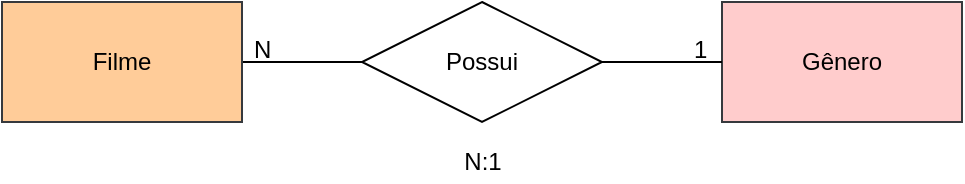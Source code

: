 <mxfile version="14.9.4" pages="2"><diagram id="o6vQ0ILt07mg32uS_OXB" name="Conceitual"><mxGraphModel dx="827" dy="452" grid="1" gridSize="10" guides="1" tooltips="1" connect="1" arrows="1" fold="1" page="1" pageScale="1" pageWidth="827" pageHeight="1169" math="0" shadow="0"><root><mxCell id="0"/><mxCell id="1" parent="0"/><mxCell id="ykVtyC__2ssLN5qfx4V--4" style="edgeStyle=orthogonalEdgeStyle;rounded=0;orthogonalLoop=1;jettySize=auto;html=1;entryX=0;entryY=0.5;entryDx=0;entryDy=0;endArrow=none;endFill=0;" edge="1" parent="1" source="ykVtyC__2ssLN5qfx4V--1" target="ykVtyC__2ssLN5qfx4V--3"><mxGeometry relative="1" as="geometry"/></mxCell><mxCell id="ykVtyC__2ssLN5qfx4V--1" value="Filme" style="rounded=0;whiteSpace=wrap;html=1;fillColor=#ffcc99;strokeColor=#36393d;" vertex="1" parent="1"><mxGeometry x="130" y="150" width="120" height="60" as="geometry"/></mxCell><mxCell id="ykVtyC__2ssLN5qfx4V--2" value="Gênero" style="rounded=0;whiteSpace=wrap;html=1;fillColor=#ffcccc;strokeColor=#36393d;" vertex="1" parent="1"><mxGeometry x="490" y="150" width="120" height="60" as="geometry"/></mxCell><mxCell id="ykVtyC__2ssLN5qfx4V--5" style="edgeStyle=orthogonalEdgeStyle;rounded=0;orthogonalLoop=1;jettySize=auto;html=1;entryX=0;entryY=0.5;entryDx=0;entryDy=0;endArrow=none;endFill=0;" edge="1" parent="1" source="ykVtyC__2ssLN5qfx4V--3" target="ykVtyC__2ssLN5qfx4V--2"><mxGeometry relative="1" as="geometry"/></mxCell><mxCell id="ykVtyC__2ssLN5qfx4V--3" value="Possui" style="shape=rhombus;perimeter=rhombusPerimeter;whiteSpace=wrap;html=1;align=center;" vertex="1" parent="1"><mxGeometry x="310" y="150" width="120" height="60" as="geometry"/></mxCell><mxCell id="ykVtyC__2ssLN5qfx4V--6" value="N" style="text;strokeColor=none;fillColor=none;spacingLeft=4;spacingRight=4;overflow=hidden;rotatable=0;points=[[0,0.5],[1,0.5]];portConstraint=eastwest;fontSize=12;" vertex="1" parent="1"><mxGeometry x="250" y="160" width="20" height="20" as="geometry"/></mxCell><mxCell id="ykVtyC__2ssLN5qfx4V--8" value="1" style="text;strokeColor=none;fillColor=none;spacingLeft=4;spacingRight=4;overflow=hidden;rotatable=0;points=[[0,0.5],[1,0.5]];portConstraint=eastwest;fontSize=12;" vertex="1" parent="1"><mxGeometry x="470" y="160" width="20" height="20" as="geometry"/></mxCell><mxCell id="ykVtyC__2ssLN5qfx4V--10" value="N:1" style="text;html=1;align=center;verticalAlign=middle;resizable=0;points=[];autosize=1;strokeColor=none;" vertex="1" parent="1"><mxGeometry x="355" y="220" width="30" height="20" as="geometry"/></mxCell></root></mxGraphModel></diagram><diagram id="gH3g-lJtRlahXN4Zl1Qa" name="Lógico"><mxGraphModel dx="827" dy="452" grid="1" gridSize="10" guides="1" tooltips="1" connect="1" arrows="1" fold="1" page="1" pageScale="1" pageWidth="827" pageHeight="1169" math="0" shadow="0"><root><mxCell id="xsGgRTJRLxqMsutir5Lm-0"/><mxCell id="xsGgRTJRLxqMsutir5Lm-1" parent="xsGgRTJRLxqMsutir5Lm-0"/><mxCell id="dlSgDQkQFFuxg4W9e2DB-13" value="Gênero" style="shape=table;startSize=30;container=1;collapsible=1;childLayout=tableLayout;fixedRows=1;rowLines=0;fontStyle=1;align=center;resizeLast=1;fillColor=#ffcccc;strokeColor=#36393d;" vertex="1" parent="xsGgRTJRLxqMsutir5Lm-1"><mxGeometry x="460" y="120" width="180" height="90" as="geometry"/></mxCell><mxCell id="dlSgDQkQFFuxg4W9e2DB-14" value="" style="shape=partialRectangle;collapsible=0;dropTarget=0;pointerEvents=0;fillColor=none;top=0;left=0;bottom=1;right=0;points=[[0,0.5],[1,0.5]];portConstraint=eastwest;" vertex="1" parent="dlSgDQkQFFuxg4W9e2DB-13"><mxGeometry y="30" width="180" height="30" as="geometry"/></mxCell><mxCell id="dlSgDQkQFFuxg4W9e2DB-15" value="PK" style="shape=partialRectangle;connectable=0;fillColor=none;top=0;left=0;bottom=0;right=0;fontStyle=1;overflow=hidden;" vertex="1" parent="dlSgDQkQFFuxg4W9e2DB-14"><mxGeometry width="30" height="30" as="geometry"/></mxCell><mxCell id="dlSgDQkQFFuxg4W9e2DB-16" value="IdGenero" style="shape=partialRectangle;connectable=0;fillColor=none;top=0;left=0;bottom=0;right=0;align=left;spacingLeft=6;fontStyle=1;overflow=hidden;" vertex="1" parent="dlSgDQkQFFuxg4W9e2DB-14"><mxGeometry x="30" width="150" height="30" as="geometry"/></mxCell><mxCell id="dlSgDQkQFFuxg4W9e2DB-17" value="" style="shape=partialRectangle;collapsible=0;dropTarget=0;pointerEvents=0;fillColor=none;top=0;left=0;bottom=0;right=0;points=[[0,0.5],[1,0.5]];portConstraint=eastwest;" vertex="1" parent="dlSgDQkQFFuxg4W9e2DB-13"><mxGeometry y="60" width="180" height="30" as="geometry"/></mxCell><mxCell id="dlSgDQkQFFuxg4W9e2DB-18" value="" style="shape=partialRectangle;connectable=0;fillColor=none;top=0;left=0;bottom=0;right=0;editable=1;overflow=hidden;" vertex="1" parent="dlSgDQkQFFuxg4W9e2DB-17"><mxGeometry width="30" height="30" as="geometry"/></mxCell><mxCell id="dlSgDQkQFFuxg4W9e2DB-19" value="NomeGenero" style="shape=partialRectangle;connectable=0;fillColor=none;top=0;left=0;bottom=0;right=0;align=left;spacingLeft=6;overflow=hidden;" vertex="1" parent="dlSgDQkQFFuxg4W9e2DB-17"><mxGeometry x="30" width="150" height="30" as="geometry"/></mxCell><mxCell id="dlSgDQkQFFuxg4W9e2DB-26" value="Filme" style="shape=table;startSize=30;container=1;collapsible=1;childLayout=tableLayout;fixedRows=1;rowLines=0;fontStyle=1;align=center;resizeLast=1;fillColor=#ffcc99;strokeColor=#36393d;" vertex="1" parent="xsGgRTJRLxqMsutir5Lm-1"><mxGeometry x="200" y="100" width="180" height="120" as="geometry"/></mxCell><mxCell id="dlSgDQkQFFuxg4W9e2DB-27" value="" style="shape=partialRectangle;collapsible=0;dropTarget=0;pointerEvents=0;fillColor=none;top=0;left=0;bottom=0;right=0;points=[[0,0.5],[1,0.5]];portConstraint=eastwest;" vertex="1" parent="dlSgDQkQFFuxg4W9e2DB-26"><mxGeometry y="30" width="180" height="30" as="geometry"/></mxCell><mxCell id="dlSgDQkQFFuxg4W9e2DB-28" value="PK" style="shape=partialRectangle;connectable=0;fillColor=none;top=0;left=0;bottom=0;right=0;fontStyle=1;overflow=hidden;" vertex="1" parent="dlSgDQkQFFuxg4W9e2DB-27"><mxGeometry width="60" height="30" as="geometry"/></mxCell><mxCell id="dlSgDQkQFFuxg4W9e2DB-29" value="IdFilme" style="shape=partialRectangle;connectable=0;fillColor=none;top=0;left=0;bottom=0;right=0;align=left;spacingLeft=6;fontStyle=1;overflow=hidden;" vertex="1" parent="dlSgDQkQFFuxg4W9e2DB-27"><mxGeometry x="60" width="120" height="30" as="geometry"/></mxCell><mxCell id="dlSgDQkQFFuxg4W9e2DB-30" value="" style="shape=partialRectangle;collapsible=0;dropTarget=0;pointerEvents=0;fillColor=none;top=0;left=0;bottom=1;right=0;points=[[0,0.5],[1,0.5]];portConstraint=eastwest;" vertex="1" parent="dlSgDQkQFFuxg4W9e2DB-26"><mxGeometry y="60" width="180" height="30" as="geometry"/></mxCell><mxCell id="dlSgDQkQFFuxg4W9e2DB-31" value="FK" style="shape=partialRectangle;connectable=0;fillColor=none;top=0;left=0;bottom=0;right=0;fontStyle=1;overflow=hidden;" vertex="1" parent="dlSgDQkQFFuxg4W9e2DB-30"><mxGeometry width="60" height="30" as="geometry"/></mxCell><mxCell id="dlSgDQkQFFuxg4W9e2DB-32" value="IdGenero" style="shape=partialRectangle;connectable=0;fillColor=none;top=0;left=0;bottom=0;right=0;align=left;spacingLeft=6;fontStyle=1;overflow=hidden;" vertex="1" parent="dlSgDQkQFFuxg4W9e2DB-30"><mxGeometry x="60" width="120" height="30" as="geometry"/></mxCell><mxCell id="dlSgDQkQFFuxg4W9e2DB-33" value="" style="shape=partialRectangle;collapsible=0;dropTarget=0;pointerEvents=0;fillColor=none;top=0;left=0;bottom=0;right=0;points=[[0,0.5],[1,0.5]];portConstraint=eastwest;" vertex="1" parent="dlSgDQkQFFuxg4W9e2DB-26"><mxGeometry y="90" width="180" height="30" as="geometry"/></mxCell><mxCell id="dlSgDQkQFFuxg4W9e2DB-34" value="" style="shape=partialRectangle;connectable=0;fillColor=none;top=0;left=0;bottom=0;right=0;editable=1;overflow=hidden;" vertex="1" parent="dlSgDQkQFFuxg4W9e2DB-33"><mxGeometry width="60" height="30" as="geometry"/></mxCell><mxCell id="dlSgDQkQFFuxg4W9e2DB-35" value="TituloFilme" style="shape=partialRectangle;connectable=0;fillColor=none;top=0;left=0;bottom=0;right=0;align=left;spacingLeft=6;overflow=hidden;" vertex="1" parent="dlSgDQkQFFuxg4W9e2DB-33"><mxGeometry x="60" width="120" height="30" as="geometry"/></mxCell><mxCell id="dlSgDQkQFFuxg4W9e2DB-39" value="" style="edgeStyle=entityRelationEdgeStyle;fontSize=12;html=1;endArrow=ERoneToMany;entryX=1;entryY=0.5;entryDx=0;entryDy=0;exitX=0;exitY=0.5;exitDx=0;exitDy=0;" edge="1" parent="xsGgRTJRLxqMsutir5Lm-1" source="dlSgDQkQFFuxg4W9e2DB-14" target="dlSgDQkQFFuxg4W9e2DB-30"><mxGeometry width="100" height="100" relative="1" as="geometry"><mxPoint x="360" y="290" as="sourcePoint"/><mxPoint x="440" y="190" as="targetPoint"/></mxGeometry></mxCell></root></mxGraphModel></diagram></mxfile>